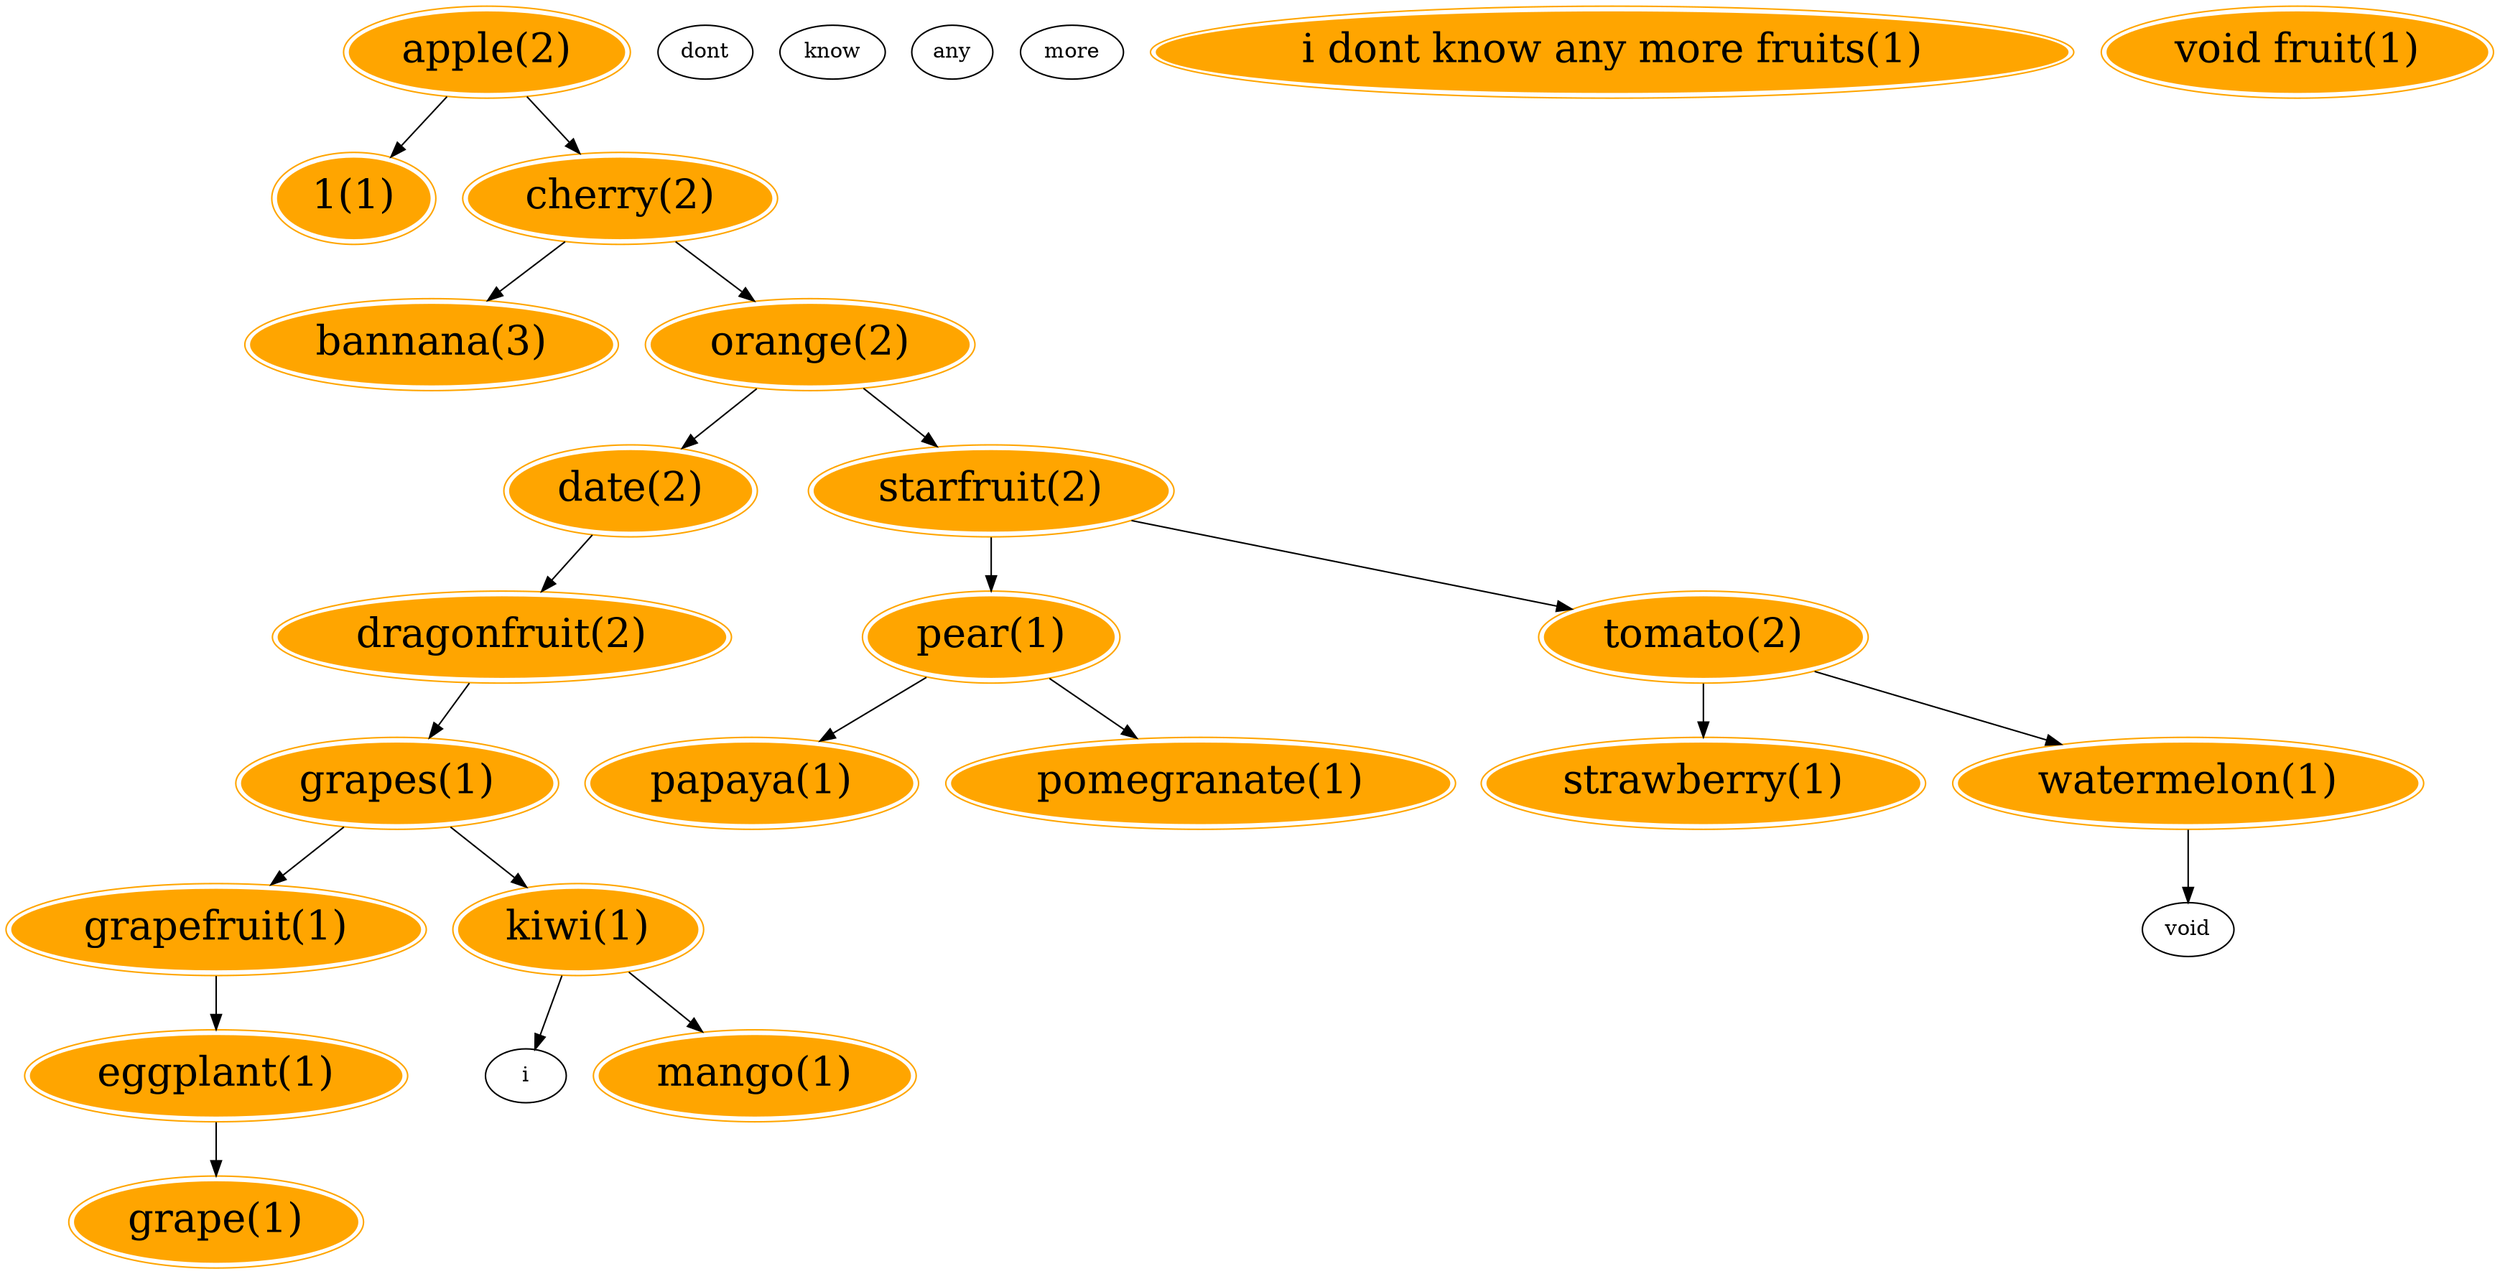 digraph G {
apple[color = orange, fontsize=27 peripheries=2, style = filled, label="apple(2)"];
apple -> 1
1[color = orange, fontsize=27 peripheries=2, style = filled, label="1(1)"];
apple -> cherry
cherry[color = orange, fontsize=27 peripheries=2, style = filled, label="cherry(2)"];
cherry -> bannana
bannana[color = orange, fontsize=27 peripheries=2, style = filled, label="bannana(3)"];
cherry -> orange
orange[color = orange, fontsize=27 peripheries=2, style = filled, label="orange(2)"];
orange -> date
date[color = orange, fontsize=27 peripheries=2, style = filled, label="date(2)"];
date -> dragonfruit
dragonfruit[color = orange, fontsize=27 peripheries=2, style = filled, label="dragonfruit(2)"];
dragonfruit -> grapes
grapes[color = orange, fontsize=27 peripheries=2, style = filled, label="grapes(1)"];
grapes -> grapefruit
grapefruit[color = orange, fontsize=27 peripheries=2, style = filled, label="grapefruit(1)"];
grapefruit -> eggplant
eggplant[color = orange, fontsize=27 peripheries=2, style = filled, label="eggplant(1)"];
eggplant -> grape
grape[color = orange, fontsize=27 peripheries=2, style = filled, label="grape(1)"];
grapes -> kiwi
kiwi[color = orange, fontsize=27 peripheries=2, style = filled, label="kiwi(1)"];
kiwi -> i dont know any more fruits
i dont know any more fruits[color = orange, fontsize=27 peripheries=2, style = filled, label="i dont know any more fruits(1)"];
kiwi -> mango
mango[color = orange, fontsize=27 peripheries=2, style = filled, label="mango(1)"];
orange -> starfruit
starfruit[color = orange, fontsize=27 peripheries=2, style = filled, label="starfruit(2)"];
starfruit -> pear
pear[color = orange, fontsize=27 peripheries=2, style = filled, label="pear(1)"];
pear -> papaya
papaya[color = orange, fontsize=27 peripheries=2, style = filled, label="papaya(1)"];
pear -> pomegranate
pomegranate[color = orange, fontsize=27 peripheries=2, style = filled, label="pomegranate(1)"];
starfruit -> tomato
tomato[color = orange, fontsize=27 peripheries=2, style = filled, label="tomato(2)"];
tomato -> strawberry
strawberry[color = orange, fontsize=27 peripheries=2, style = filled, label="strawberry(1)"];
tomato -> watermelon
watermelon[color = orange, fontsize=27 peripheries=2, style = filled, label="watermelon(1)"];
watermelon -> void fruit
void fruit[color = orange, fontsize=27 peripheries=2, style = filled, label="void fruit(1)"];
}